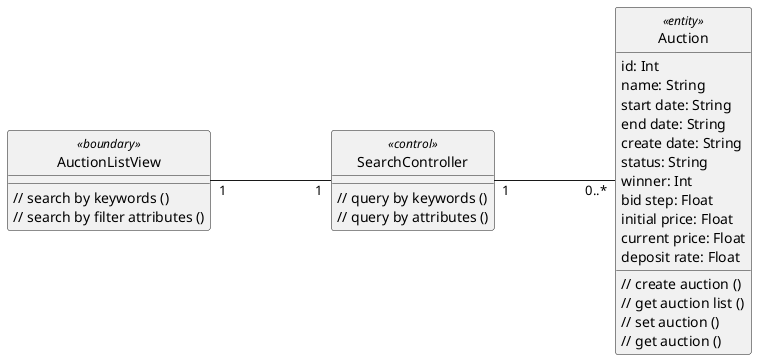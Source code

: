 @startuml 
skinparam classAttributeIconSize 0
skinparam linetype ortho
left to right direction
hide circle
class AuctionListView <<boundary>> {

    // search by keywords ()
    // search by filter attributes ()

    }

class SearchController <<control>> {
    
    // query by keywords ()
    // query by attributes ()

    }

class Auction <<entity>> {
    id: Int
    name: String
    start date: String
    end date: String
    create date: String
    status: String
    winner: Int
    bid step: Float
    initial price: Float
    current price: Float
    deposit rate: Float
    // create auction ()
    // get auction list ()
    // set auction ()
    // get auction ()

    }


AuctionListView "1" --- "1" SearchController

SearchController "1" --- "0..*" Auction


@enduml